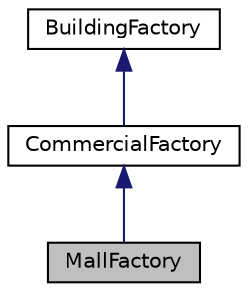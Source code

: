 digraph "MallFactory"
{
 // LATEX_PDF_SIZE
  edge [fontname="Helvetica",fontsize="10",labelfontname="Helvetica",labelfontsize="10"];
  node [fontname="Helvetica",fontsize="10",shape=record];
  Node1 [label="MallFactory",height=0.2,width=0.4,color="black", fillcolor="grey75", style="filled", fontcolor="black",tooltip="Factory class for creating mall buildings."];
  Node2 -> Node1 [dir="back",color="midnightblue",fontsize="10",style="solid"];
  Node2 [label="CommercialFactory",height=0.2,width=0.4,color="black", fillcolor="white", style="filled",URL="$classCommercialFactory.html",tooltip="A factory class for creating commercial buildings."];
  Node3 -> Node2 [dir="back",color="midnightblue",fontsize="10",style="solid"];
  Node3 [label="BuildingFactory",height=0.2,width=0.4,color="black", fillcolor="white", style="filled",URL="$classBuildingFactory.html",tooltip="An abstract factory class for creating Building objects."];
}
